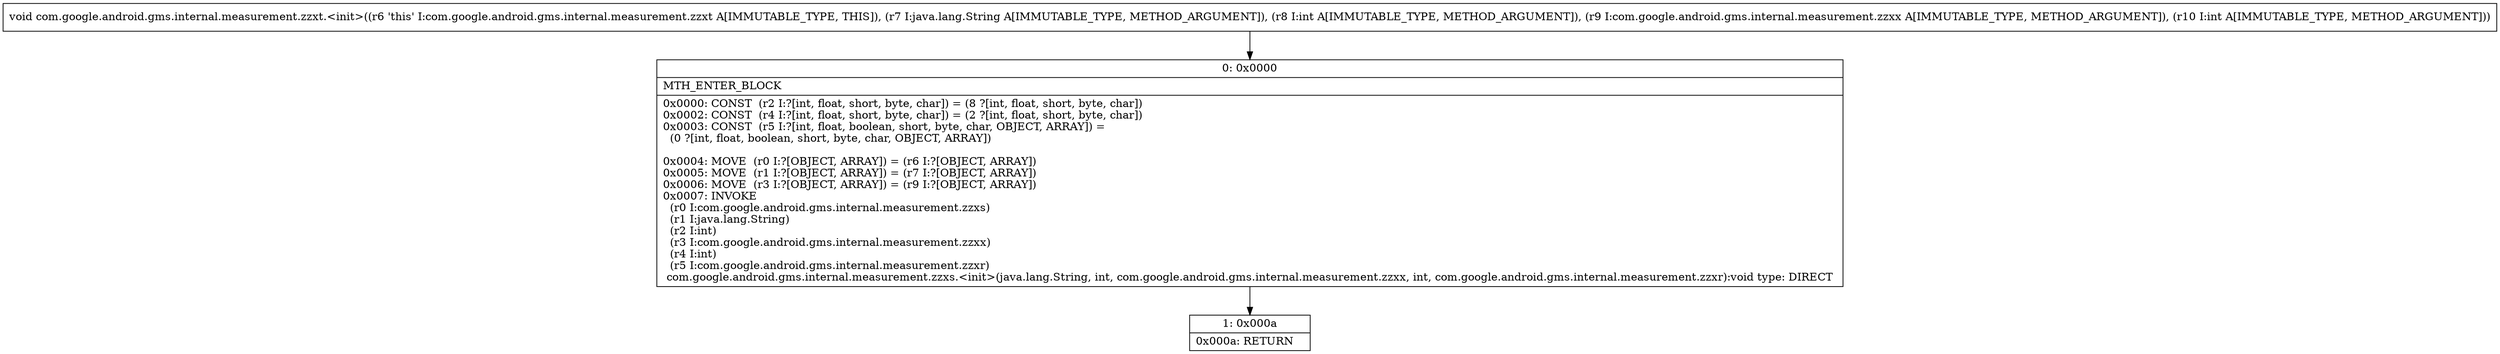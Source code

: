 digraph "CFG forcom.google.android.gms.internal.measurement.zzxt.\<init\>(Ljava\/lang\/String;ILcom\/google\/android\/gms\/internal\/measurement\/zzxx;I)V" {
Node_0 [shape=record,label="{0\:\ 0x0000|MTH_ENTER_BLOCK\l|0x0000: CONST  (r2 I:?[int, float, short, byte, char]) = (8 ?[int, float, short, byte, char]) \l0x0002: CONST  (r4 I:?[int, float, short, byte, char]) = (2 ?[int, float, short, byte, char]) \l0x0003: CONST  (r5 I:?[int, float, boolean, short, byte, char, OBJECT, ARRAY]) = \l  (0 ?[int, float, boolean, short, byte, char, OBJECT, ARRAY])\l \l0x0004: MOVE  (r0 I:?[OBJECT, ARRAY]) = (r6 I:?[OBJECT, ARRAY]) \l0x0005: MOVE  (r1 I:?[OBJECT, ARRAY]) = (r7 I:?[OBJECT, ARRAY]) \l0x0006: MOVE  (r3 I:?[OBJECT, ARRAY]) = (r9 I:?[OBJECT, ARRAY]) \l0x0007: INVOKE  \l  (r0 I:com.google.android.gms.internal.measurement.zzxs)\l  (r1 I:java.lang.String)\l  (r2 I:int)\l  (r3 I:com.google.android.gms.internal.measurement.zzxx)\l  (r4 I:int)\l  (r5 I:com.google.android.gms.internal.measurement.zzxr)\l com.google.android.gms.internal.measurement.zzxs.\<init\>(java.lang.String, int, com.google.android.gms.internal.measurement.zzxx, int, com.google.android.gms.internal.measurement.zzxr):void type: DIRECT \l}"];
Node_1 [shape=record,label="{1\:\ 0x000a|0x000a: RETURN   \l}"];
MethodNode[shape=record,label="{void com.google.android.gms.internal.measurement.zzxt.\<init\>((r6 'this' I:com.google.android.gms.internal.measurement.zzxt A[IMMUTABLE_TYPE, THIS]), (r7 I:java.lang.String A[IMMUTABLE_TYPE, METHOD_ARGUMENT]), (r8 I:int A[IMMUTABLE_TYPE, METHOD_ARGUMENT]), (r9 I:com.google.android.gms.internal.measurement.zzxx A[IMMUTABLE_TYPE, METHOD_ARGUMENT]), (r10 I:int A[IMMUTABLE_TYPE, METHOD_ARGUMENT])) }"];
MethodNode -> Node_0;
Node_0 -> Node_1;
}

